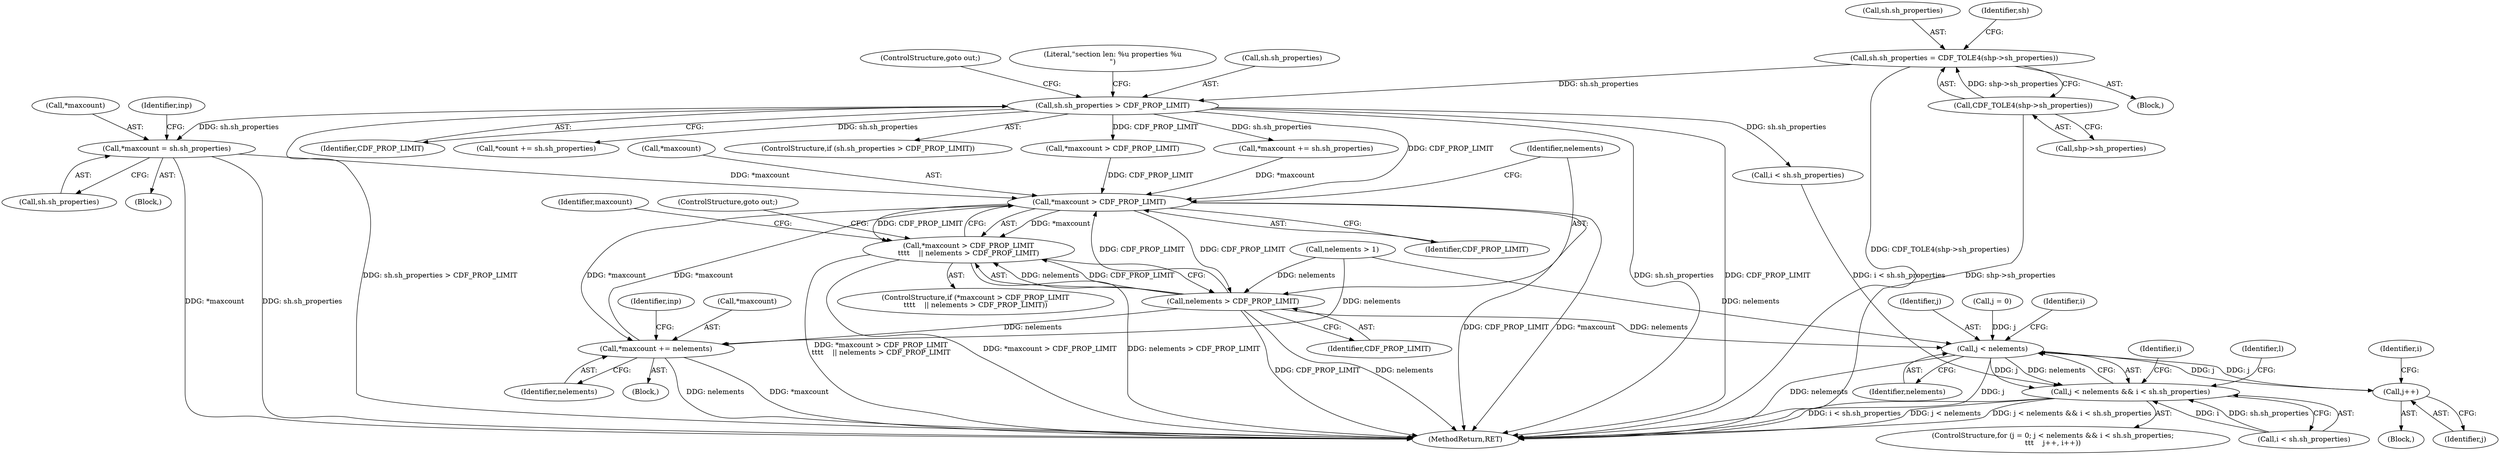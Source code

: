 digraph "0_file_f97486ef5dc3e8735440edc4fc8808c63e1a3ef0@pointer" {
"1000211" [label="(Call,*maxcount = sh.sh_properties)"];
"1000177" [label="(Call,sh.sh_properties > CDF_PROP_LIMIT)"];
"1000168" [label="(Call,sh.sh_properties = CDF_TOLE4(shp->sh_properties))"];
"1000172" [label="(Call,CDF_TOLE4(shp->sh_properties))"];
"1000662" [label="(Call,*maxcount > CDF_PROP_LIMIT)"];
"1000661" [label="(Call,*maxcount > CDF_PROP_LIMIT\n\t\t\t\t    || nelements > CDF_PROP_LIMIT)"];
"1000666" [label="(Call,nelements > CDF_PROP_LIMIT)"];
"1000670" [label="(Call,*maxcount += nelements)"];
"1000698" [label="(Call,j < nelements)"];
"1000697" [label="(Call,j < nelements && i < sh.sh_properties)"];
"1000707" [label="(Call,j++)"];
"1000198" [label="(Call,*maxcount > CDF_PROP_LIMIT)"];
"1000172" [label="(Call,CDF_TOLE4(shp->sh_properties))"];
"1000185" [label="(Literal,\"section len: %u properties %u\n\")"];
"1000169" [label="(Call,sh.sh_properties)"];
"1000661" [label="(Call,*maxcount > CDF_PROP_LIMIT\n\t\t\t\t    || nelements > CDF_PROP_LIMIT)"];
"1000693" [label="(ControlStructure,for (j = 0; j < nelements && i < sh.sh_properties;\n\t\t\t    j++, i++))"];
"1000710" [label="(Identifier,i)"];
"1000662" [label="(Call,*maxcount > CDF_PROP_LIMIT)"];
"1000212" [label="(Call,*maxcount)"];
"1000708" [label="(Identifier,j)"];
"1000649" [label="(Call,nelements > 1)"];
"1000178" [label="(Call,sh.sh_properties)"];
"1000211" [label="(Call,*maxcount = sh.sh_properties)"];
"1000668" [label="(Identifier,CDF_PROP_LIMIT)"];
"1000697" [label="(Call,j < nelements && i < sh.sh_properties)"];
"1000666" [label="(Call,nelements > CDF_PROP_LIMIT)"];
"1000663" [label="(Call,*maxcount)"];
"1000700" [label="(Identifier,nelements)"];
"1000177" [label="(Call,sh.sh_properties > CDF_PROP_LIMIT)"];
"1000182" [label="(ControlStructure,goto out;)"];
"1000219" [label="(Identifier,inp)"];
"1000179" [label="(Identifier,sh)"];
"1000706" [label="(Block,)"];
"1000670" [label="(Call,*maxcount += nelements)"];
"1000660" [label="(ControlStructure,if (*maxcount > CDF_PROP_LIMIT\n\t\t\t\t    || nelements > CDF_PROP_LIMIT))"];
"1000181" [label="(Identifier,CDF_PROP_LIMIT)"];
"1000669" [label="(ControlStructure,goto out;)"];
"1000214" [label="(Call,sh.sh_properties)"];
"1000694" [label="(Call,j = 0)"];
"1000251" [label="(Call,i < sh.sh_properties)"];
"1000788" [label="(Identifier,i)"];
"1000168" [label="(Call,sh.sh_properties = CDF_TOLE4(shp->sh_properties))"];
"1000230" [label="(Call,*count += sh.sh_properties)"];
"1000107" [label="(Block,)"];
"1000652" [label="(Block,)"];
"1000853" [label="(MethodReturn,RET)"];
"1000665" [label="(Identifier,CDF_PROP_LIMIT)"];
"1000676" [label="(Identifier,inp)"];
"1000673" [label="(Identifier,nelements)"];
"1000701" [label="(Call,i < sh.sh_properties)"];
"1000173" [label="(Call,shp->sh_properties)"];
"1000667" [label="(Identifier,nelements)"];
"1000702" [label="(Identifier,i)"];
"1000714" [label="(Identifier,l)"];
"1000176" [label="(ControlStructure,if (sh.sh_properties > CDF_PROP_LIMIT))"];
"1000699" [label="(Identifier,j)"];
"1000671" [label="(Call,*maxcount)"];
"1000698" [label="(Call,j < nelements)"];
"1000203" [label="(Call,*maxcount += sh.sh_properties)"];
"1000672" [label="(Identifier,maxcount)"];
"1000707" [label="(Call,j++)"];
"1000210" [label="(Block,)"];
"1000211" -> "1000210"  [label="AST: "];
"1000211" -> "1000214"  [label="CFG: "];
"1000212" -> "1000211"  [label="AST: "];
"1000214" -> "1000211"  [label="AST: "];
"1000219" -> "1000211"  [label="CFG: "];
"1000211" -> "1000853"  [label="DDG: sh.sh_properties"];
"1000211" -> "1000853"  [label="DDG: *maxcount"];
"1000177" -> "1000211"  [label="DDG: sh.sh_properties"];
"1000211" -> "1000662"  [label="DDG: *maxcount"];
"1000177" -> "1000176"  [label="AST: "];
"1000177" -> "1000181"  [label="CFG: "];
"1000178" -> "1000177"  [label="AST: "];
"1000181" -> "1000177"  [label="AST: "];
"1000182" -> "1000177"  [label="CFG: "];
"1000185" -> "1000177"  [label="CFG: "];
"1000177" -> "1000853"  [label="DDG: sh.sh_properties"];
"1000177" -> "1000853"  [label="DDG: CDF_PROP_LIMIT"];
"1000177" -> "1000853"  [label="DDG: sh.sh_properties > CDF_PROP_LIMIT"];
"1000168" -> "1000177"  [label="DDG: sh.sh_properties"];
"1000177" -> "1000198"  [label="DDG: CDF_PROP_LIMIT"];
"1000177" -> "1000203"  [label="DDG: sh.sh_properties"];
"1000177" -> "1000230"  [label="DDG: sh.sh_properties"];
"1000177" -> "1000251"  [label="DDG: sh.sh_properties"];
"1000177" -> "1000662"  [label="DDG: CDF_PROP_LIMIT"];
"1000168" -> "1000107"  [label="AST: "];
"1000168" -> "1000172"  [label="CFG: "];
"1000169" -> "1000168"  [label="AST: "];
"1000172" -> "1000168"  [label="AST: "];
"1000179" -> "1000168"  [label="CFG: "];
"1000168" -> "1000853"  [label="DDG: CDF_TOLE4(shp->sh_properties)"];
"1000172" -> "1000168"  [label="DDG: shp->sh_properties"];
"1000172" -> "1000173"  [label="CFG: "];
"1000173" -> "1000172"  [label="AST: "];
"1000172" -> "1000853"  [label="DDG: shp->sh_properties"];
"1000662" -> "1000661"  [label="AST: "];
"1000662" -> "1000665"  [label="CFG: "];
"1000663" -> "1000662"  [label="AST: "];
"1000665" -> "1000662"  [label="AST: "];
"1000667" -> "1000662"  [label="CFG: "];
"1000661" -> "1000662"  [label="CFG: "];
"1000662" -> "1000853"  [label="DDG: *maxcount"];
"1000662" -> "1000853"  [label="DDG: CDF_PROP_LIMIT"];
"1000662" -> "1000661"  [label="DDG: *maxcount"];
"1000662" -> "1000661"  [label="DDG: CDF_PROP_LIMIT"];
"1000670" -> "1000662"  [label="DDG: *maxcount"];
"1000203" -> "1000662"  [label="DDG: *maxcount"];
"1000198" -> "1000662"  [label="DDG: CDF_PROP_LIMIT"];
"1000666" -> "1000662"  [label="DDG: CDF_PROP_LIMIT"];
"1000662" -> "1000666"  [label="DDG: CDF_PROP_LIMIT"];
"1000662" -> "1000670"  [label="DDG: *maxcount"];
"1000661" -> "1000660"  [label="AST: "];
"1000661" -> "1000666"  [label="CFG: "];
"1000666" -> "1000661"  [label="AST: "];
"1000669" -> "1000661"  [label="CFG: "];
"1000672" -> "1000661"  [label="CFG: "];
"1000661" -> "1000853"  [label="DDG: *maxcount > CDF_PROP_LIMIT\n\t\t\t\t    || nelements > CDF_PROP_LIMIT"];
"1000661" -> "1000853"  [label="DDG: *maxcount > CDF_PROP_LIMIT"];
"1000661" -> "1000853"  [label="DDG: nelements > CDF_PROP_LIMIT"];
"1000666" -> "1000661"  [label="DDG: nelements"];
"1000666" -> "1000661"  [label="DDG: CDF_PROP_LIMIT"];
"1000666" -> "1000668"  [label="CFG: "];
"1000667" -> "1000666"  [label="AST: "];
"1000668" -> "1000666"  [label="AST: "];
"1000666" -> "1000853"  [label="DDG: CDF_PROP_LIMIT"];
"1000666" -> "1000853"  [label="DDG: nelements"];
"1000649" -> "1000666"  [label="DDG: nelements"];
"1000666" -> "1000670"  [label="DDG: nelements"];
"1000666" -> "1000698"  [label="DDG: nelements"];
"1000670" -> "1000652"  [label="AST: "];
"1000670" -> "1000673"  [label="CFG: "];
"1000671" -> "1000670"  [label="AST: "];
"1000673" -> "1000670"  [label="AST: "];
"1000676" -> "1000670"  [label="CFG: "];
"1000670" -> "1000853"  [label="DDG: *maxcount"];
"1000670" -> "1000853"  [label="DDG: nelements"];
"1000649" -> "1000670"  [label="DDG: nelements"];
"1000698" -> "1000697"  [label="AST: "];
"1000698" -> "1000700"  [label="CFG: "];
"1000699" -> "1000698"  [label="AST: "];
"1000700" -> "1000698"  [label="AST: "];
"1000702" -> "1000698"  [label="CFG: "];
"1000697" -> "1000698"  [label="CFG: "];
"1000698" -> "1000853"  [label="DDG: nelements"];
"1000698" -> "1000853"  [label="DDG: j"];
"1000698" -> "1000697"  [label="DDG: j"];
"1000698" -> "1000697"  [label="DDG: nelements"];
"1000694" -> "1000698"  [label="DDG: j"];
"1000707" -> "1000698"  [label="DDG: j"];
"1000649" -> "1000698"  [label="DDG: nelements"];
"1000698" -> "1000707"  [label="DDG: j"];
"1000697" -> "1000693"  [label="AST: "];
"1000697" -> "1000701"  [label="CFG: "];
"1000701" -> "1000697"  [label="AST: "];
"1000714" -> "1000697"  [label="CFG: "];
"1000788" -> "1000697"  [label="CFG: "];
"1000697" -> "1000853"  [label="DDG: j < nelements && i < sh.sh_properties"];
"1000697" -> "1000853"  [label="DDG: i < sh.sh_properties"];
"1000697" -> "1000853"  [label="DDG: j < nelements"];
"1000251" -> "1000697"  [label="DDG: i < sh.sh_properties"];
"1000701" -> "1000697"  [label="DDG: i"];
"1000701" -> "1000697"  [label="DDG: sh.sh_properties"];
"1000707" -> "1000706"  [label="AST: "];
"1000707" -> "1000708"  [label="CFG: "];
"1000708" -> "1000707"  [label="AST: "];
"1000710" -> "1000707"  [label="CFG: "];
}
